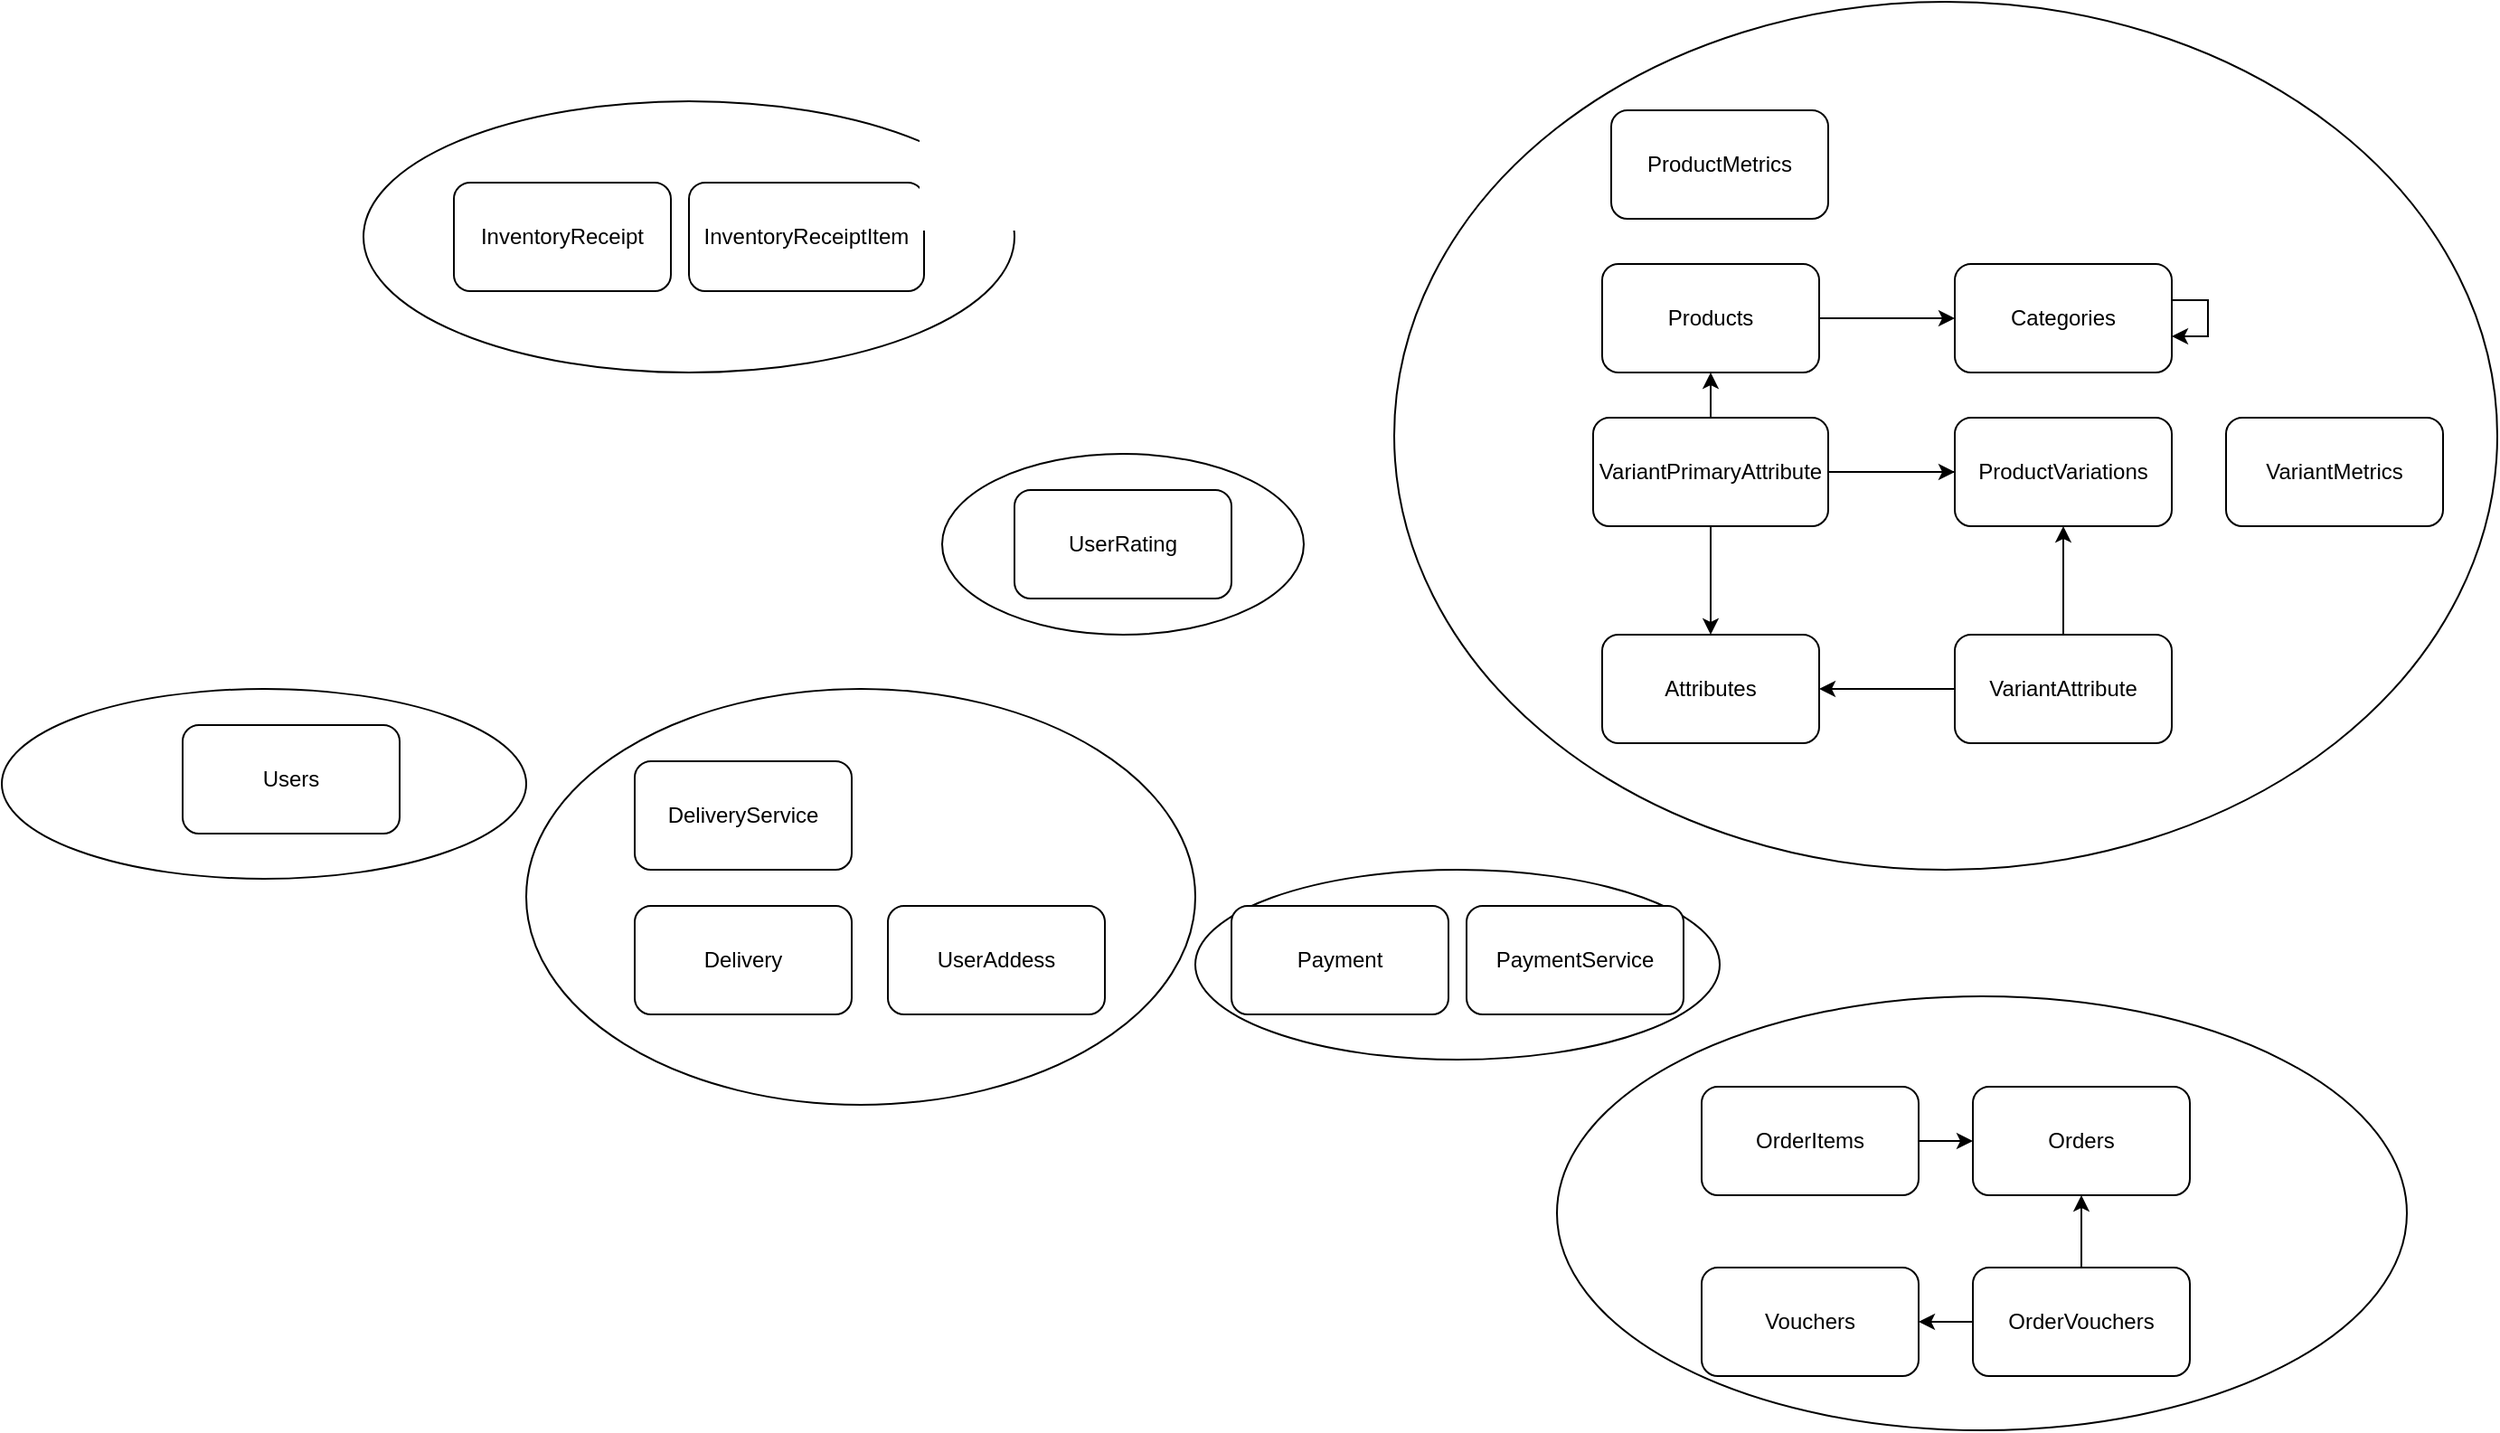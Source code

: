 <mxfile version="26.2.12">
  <diagram name="Page-1" id="NYxk809CaPkt-4HOSBYd">
    <mxGraphModel dx="1641" dy="844" grid="1" gridSize="10" guides="1" tooltips="1" connect="1" arrows="1" fold="1" page="1" pageScale="1" pageWidth="1100" pageHeight="850" math="0" shadow="0">
      <root>
        <mxCell id="0" />
        <mxCell id="1" parent="0" />
        <mxCell id="TXtouVs_eTNABtSwJ-Y7-3" value="" style="ellipse;whiteSpace=wrap;html=1;" parent="1" vertex="1">
          <mxGeometry x="240" y="105" width="360" height="150" as="geometry" />
        </mxCell>
        <mxCell id="TXtouVs_eTNABtSwJ-Y7-1" value="InventoryReceipt" style="rounded=1;whiteSpace=wrap;html=1;" parent="1" vertex="1">
          <mxGeometry x="290" y="150" width="120" height="60" as="geometry" />
        </mxCell>
        <mxCell id="TXtouVs_eTNABtSwJ-Y7-2" value="InventoryReceiptItem" style="rounded=1;whiteSpace=wrap;html=1;" parent="1" vertex="1">
          <mxGeometry x="420" y="150" width="130" height="60" as="geometry" />
        </mxCell>
        <mxCell id="TXtouVs_eTNABtSwJ-Y7-68" value="" style="ellipse;whiteSpace=wrap;html=1;" parent="1" vertex="1">
          <mxGeometry x="40" y="430" width="290" height="105" as="geometry" />
        </mxCell>
        <mxCell id="TXtouVs_eTNABtSwJ-Y7-69" value="Users" style="rounded=1;whiteSpace=wrap;html=1;" parent="1" vertex="1">
          <mxGeometry x="140" y="450" width="120" height="60" as="geometry" />
        </mxCell>
        <mxCell id="TXtouVs_eTNABtSwJ-Y7-72" value="" style="ellipse;whiteSpace=wrap;html=1;" parent="1" vertex="1">
          <mxGeometry x="810" y="50" width="610" height="480" as="geometry" />
        </mxCell>
        <mxCell id="TXtouVs_eTNABtSwJ-Y7-73" value="Products" style="rounded=1;whiteSpace=wrap;html=1;" parent="1" vertex="1">
          <mxGeometry x="925" y="195" width="120" height="60" as="geometry" />
        </mxCell>
        <mxCell id="TXtouVs_eTNABtSwJ-Y7-74" value="Categories" style="rounded=1;whiteSpace=wrap;html=1;" parent="1" vertex="1">
          <mxGeometry x="1120" y="195" width="120" height="60" as="geometry" />
        </mxCell>
        <mxCell id="TXtouVs_eTNABtSwJ-Y7-75" value="" style="edgeStyle=orthogonalEdgeStyle;rounded=0;orthogonalLoop=1;jettySize=auto;html=1;" parent="1" source="TXtouVs_eTNABtSwJ-Y7-77" target="TXtouVs_eTNABtSwJ-Y7-79" edge="1">
          <mxGeometry relative="1" as="geometry" />
        </mxCell>
        <mxCell id="TXtouVs_eTNABtSwJ-Y7-76" value="" style="edgeStyle=orthogonalEdgeStyle;rounded=0;orthogonalLoop=1;jettySize=auto;html=1;" parent="1" source="TXtouVs_eTNABtSwJ-Y7-77" target="TXtouVs_eTNABtSwJ-Y7-84" edge="1">
          <mxGeometry relative="1" as="geometry" />
        </mxCell>
        <mxCell id="TXtouVs_eTNABtSwJ-Y7-77" value="VariantAttribute" style="rounded=1;whiteSpace=wrap;html=1;" parent="1" vertex="1">
          <mxGeometry x="1120" y="400" width="120" height="60" as="geometry" />
        </mxCell>
        <mxCell id="TXtouVs_eTNABtSwJ-Y7-78" value="" style="edgeStyle=orthogonalEdgeStyle;rounded=0;orthogonalLoop=1;jettySize=auto;html=1;" parent="1" source="TXtouVs_eTNABtSwJ-Y7-79" target="TXtouVs_eTNABtSwJ-Y7-73" edge="1">
          <mxGeometry relative="1" as="geometry" />
        </mxCell>
        <mxCell id="TXtouVs_eTNABtSwJ-Y7-79" value="ProductVariations" style="rounded=1;whiteSpace=wrap;html=1;" parent="1" vertex="1">
          <mxGeometry x="1120" y="280" width="120" height="60" as="geometry" />
        </mxCell>
        <mxCell id="TXtouVs_eTNABtSwJ-Y7-80" style="edgeStyle=orthogonalEdgeStyle;rounded=0;orthogonalLoop=1;jettySize=auto;html=1;" parent="1" source="TXtouVs_eTNABtSwJ-Y7-74" target="TXtouVs_eTNABtSwJ-Y7-74" edge="1">
          <mxGeometry relative="1" as="geometry" />
        </mxCell>
        <mxCell id="TXtouVs_eTNABtSwJ-Y7-81" style="edgeStyle=orthogonalEdgeStyle;rounded=0;orthogonalLoop=1;jettySize=auto;html=1;" parent="1" source="TXtouVs_eTNABtSwJ-Y7-83" target="TXtouVs_eTNABtSwJ-Y7-79" edge="1">
          <mxGeometry relative="1" as="geometry" />
        </mxCell>
        <mxCell id="TXtouVs_eTNABtSwJ-Y7-82" value="" style="edgeStyle=orthogonalEdgeStyle;rounded=0;orthogonalLoop=1;jettySize=auto;html=1;" parent="1" source="TXtouVs_eTNABtSwJ-Y7-83" target="TXtouVs_eTNABtSwJ-Y7-84" edge="1">
          <mxGeometry relative="1" as="geometry" />
        </mxCell>
        <mxCell id="TXtouVs_eTNABtSwJ-Y7-83" value="VariantPrimaryAttribute" style="rounded=1;whiteSpace=wrap;html=1;" parent="1" vertex="1">
          <mxGeometry x="920" y="280" width="130" height="60" as="geometry" />
        </mxCell>
        <mxCell id="TXtouVs_eTNABtSwJ-Y7-84" value="Attributes" style="rounded=1;whiteSpace=wrap;html=1;" parent="1" vertex="1">
          <mxGeometry x="925" y="400" width="120" height="60" as="geometry" />
        </mxCell>
        <mxCell id="TXtouVs_eTNABtSwJ-Y7-86" value="ProductMetrics" style="rounded=1;whiteSpace=wrap;html=1;" parent="1" vertex="1">
          <mxGeometry x="930" y="110" width="120" height="60" as="geometry" />
        </mxCell>
        <mxCell id="TXtouVs_eTNABtSwJ-Y7-87" value="VariantMetrics" style="rounded=1;whiteSpace=wrap;html=1;" parent="1" vertex="1">
          <mxGeometry x="1270" y="280" width="120" height="60" as="geometry" />
        </mxCell>
        <mxCell id="TXtouVs_eTNABtSwJ-Y7-94" value="" style="ellipse;whiteSpace=wrap;html=1;" parent="1" vertex="1">
          <mxGeometry x="330" y="430" width="370" height="230" as="geometry" />
        </mxCell>
        <mxCell id="TXtouVs_eTNABtSwJ-Y7-95" value="Delivery" style="rounded=1;whiteSpace=wrap;html=1;" parent="1" vertex="1">
          <mxGeometry x="390" y="550" width="120" height="60" as="geometry" />
        </mxCell>
        <mxCell id="TXtouVs_eTNABtSwJ-Y7-96" value="DeliveryService" style="rounded=1;whiteSpace=wrap;html=1;" parent="1" vertex="1">
          <mxGeometry x="390" y="470" width="120" height="60" as="geometry" />
        </mxCell>
        <mxCell id="TXtouVs_eTNABtSwJ-Y7-97" value="UserAddess" style="rounded=1;whiteSpace=wrap;html=1;" parent="1" vertex="1">
          <mxGeometry x="530" y="550" width="120" height="60" as="geometry" />
        </mxCell>
        <mxCell id="TXtouVs_eTNABtSwJ-Y7-98" value="" style="ellipse;whiteSpace=wrap;html=1;" parent="1" vertex="1">
          <mxGeometry x="700" y="530" width="290" height="105" as="geometry" />
        </mxCell>
        <mxCell id="TXtouVs_eTNABtSwJ-Y7-99" value="PaymentService" style="rounded=1;whiteSpace=wrap;html=1;" parent="1" vertex="1">
          <mxGeometry x="850" y="550" width="120" height="60" as="geometry" />
        </mxCell>
        <mxCell id="TXtouVs_eTNABtSwJ-Y7-100" value="Payment" style="rounded=1;whiteSpace=wrap;html=1;" parent="1" vertex="1">
          <mxGeometry x="720" y="550" width="120" height="60" as="geometry" />
        </mxCell>
        <mxCell id="TXtouVs_eTNABtSwJ-Y7-101" value="" style="ellipse;whiteSpace=wrap;html=1;" parent="1" vertex="1">
          <mxGeometry x="900" y="600" width="470" height="240" as="geometry" />
        </mxCell>
        <mxCell id="TXtouVs_eTNABtSwJ-Y7-110" value="Orders" style="rounded=1;whiteSpace=wrap;html=1;" parent="1" vertex="1">
          <mxGeometry x="1130" y="650" width="120" height="60" as="geometry" />
        </mxCell>
        <mxCell id="TXtouVs_eTNABtSwJ-Y7-111" value="OrderItems" style="rounded=1;whiteSpace=wrap;html=1;" parent="1" vertex="1">
          <mxGeometry x="980" y="650" width="120" height="60" as="geometry" />
        </mxCell>
        <mxCell id="TXtouVs_eTNABtSwJ-Y7-112" value="Vouchers" style="rounded=1;whiteSpace=wrap;html=1;" parent="1" vertex="1">
          <mxGeometry x="980" y="750" width="120" height="60" as="geometry" />
        </mxCell>
        <mxCell id="TXtouVs_eTNABtSwJ-Y7-113" style="edgeStyle=orthogonalEdgeStyle;rounded=0;orthogonalLoop=1;jettySize=auto;html=1;" parent="1" source="TXtouVs_eTNABtSwJ-Y7-115" target="TXtouVs_eTNABtSwJ-Y7-110" edge="1">
          <mxGeometry relative="1" as="geometry" />
        </mxCell>
        <mxCell id="TXtouVs_eTNABtSwJ-Y7-114" style="edgeStyle=orthogonalEdgeStyle;rounded=0;orthogonalLoop=1;jettySize=auto;html=1;" parent="1" source="TXtouVs_eTNABtSwJ-Y7-115" target="TXtouVs_eTNABtSwJ-Y7-112" edge="1">
          <mxGeometry relative="1" as="geometry" />
        </mxCell>
        <mxCell id="TXtouVs_eTNABtSwJ-Y7-115" value="OrderVouchers" style="rounded=1;whiteSpace=wrap;html=1;" parent="1" vertex="1">
          <mxGeometry x="1130" y="750" width="120" height="60" as="geometry" />
        </mxCell>
        <mxCell id="TXtouVs_eTNABtSwJ-Y7-116" value="" style="edgeStyle=orthogonalEdgeStyle;rounded=0;orthogonalLoop=1;jettySize=auto;html=1;" parent="1" source="TXtouVs_eTNABtSwJ-Y7-111" target="TXtouVs_eTNABtSwJ-Y7-110" edge="1">
          <mxGeometry relative="1" as="geometry">
            <mxPoint x="1100" y="680" as="sourcePoint" />
            <mxPoint x="1130" y="680" as="targetPoint" />
          </mxGeometry>
        </mxCell>
        <mxCell id="TXtouVs_eTNABtSwJ-Y7-117" value="" style="ellipse;whiteSpace=wrap;html=1;" parent="1" vertex="1">
          <mxGeometry x="560" y="300" width="200" height="100" as="geometry" />
        </mxCell>
        <mxCell id="TXtouVs_eTNABtSwJ-Y7-118" value="UserRating" style="rounded=1;whiteSpace=wrap;html=1;" parent="1" vertex="1">
          <mxGeometry x="600" y="320" width="120" height="60" as="geometry" />
        </mxCell>
        <mxCell id="ne6z2eOmKrwMLSbIbttl-1" style="edgeStyle=orthogonalEdgeStyle;rounded=0;orthogonalLoop=1;jettySize=auto;html=1;" edge="1" parent="1" source="TXtouVs_eTNABtSwJ-Y7-73" target="TXtouVs_eTNABtSwJ-Y7-74">
          <mxGeometry relative="1" as="geometry">
            <mxPoint x="1060" y="320" as="sourcePoint" />
            <mxPoint x="1130" y="320" as="targetPoint" />
          </mxGeometry>
        </mxCell>
      </root>
    </mxGraphModel>
  </diagram>
</mxfile>
